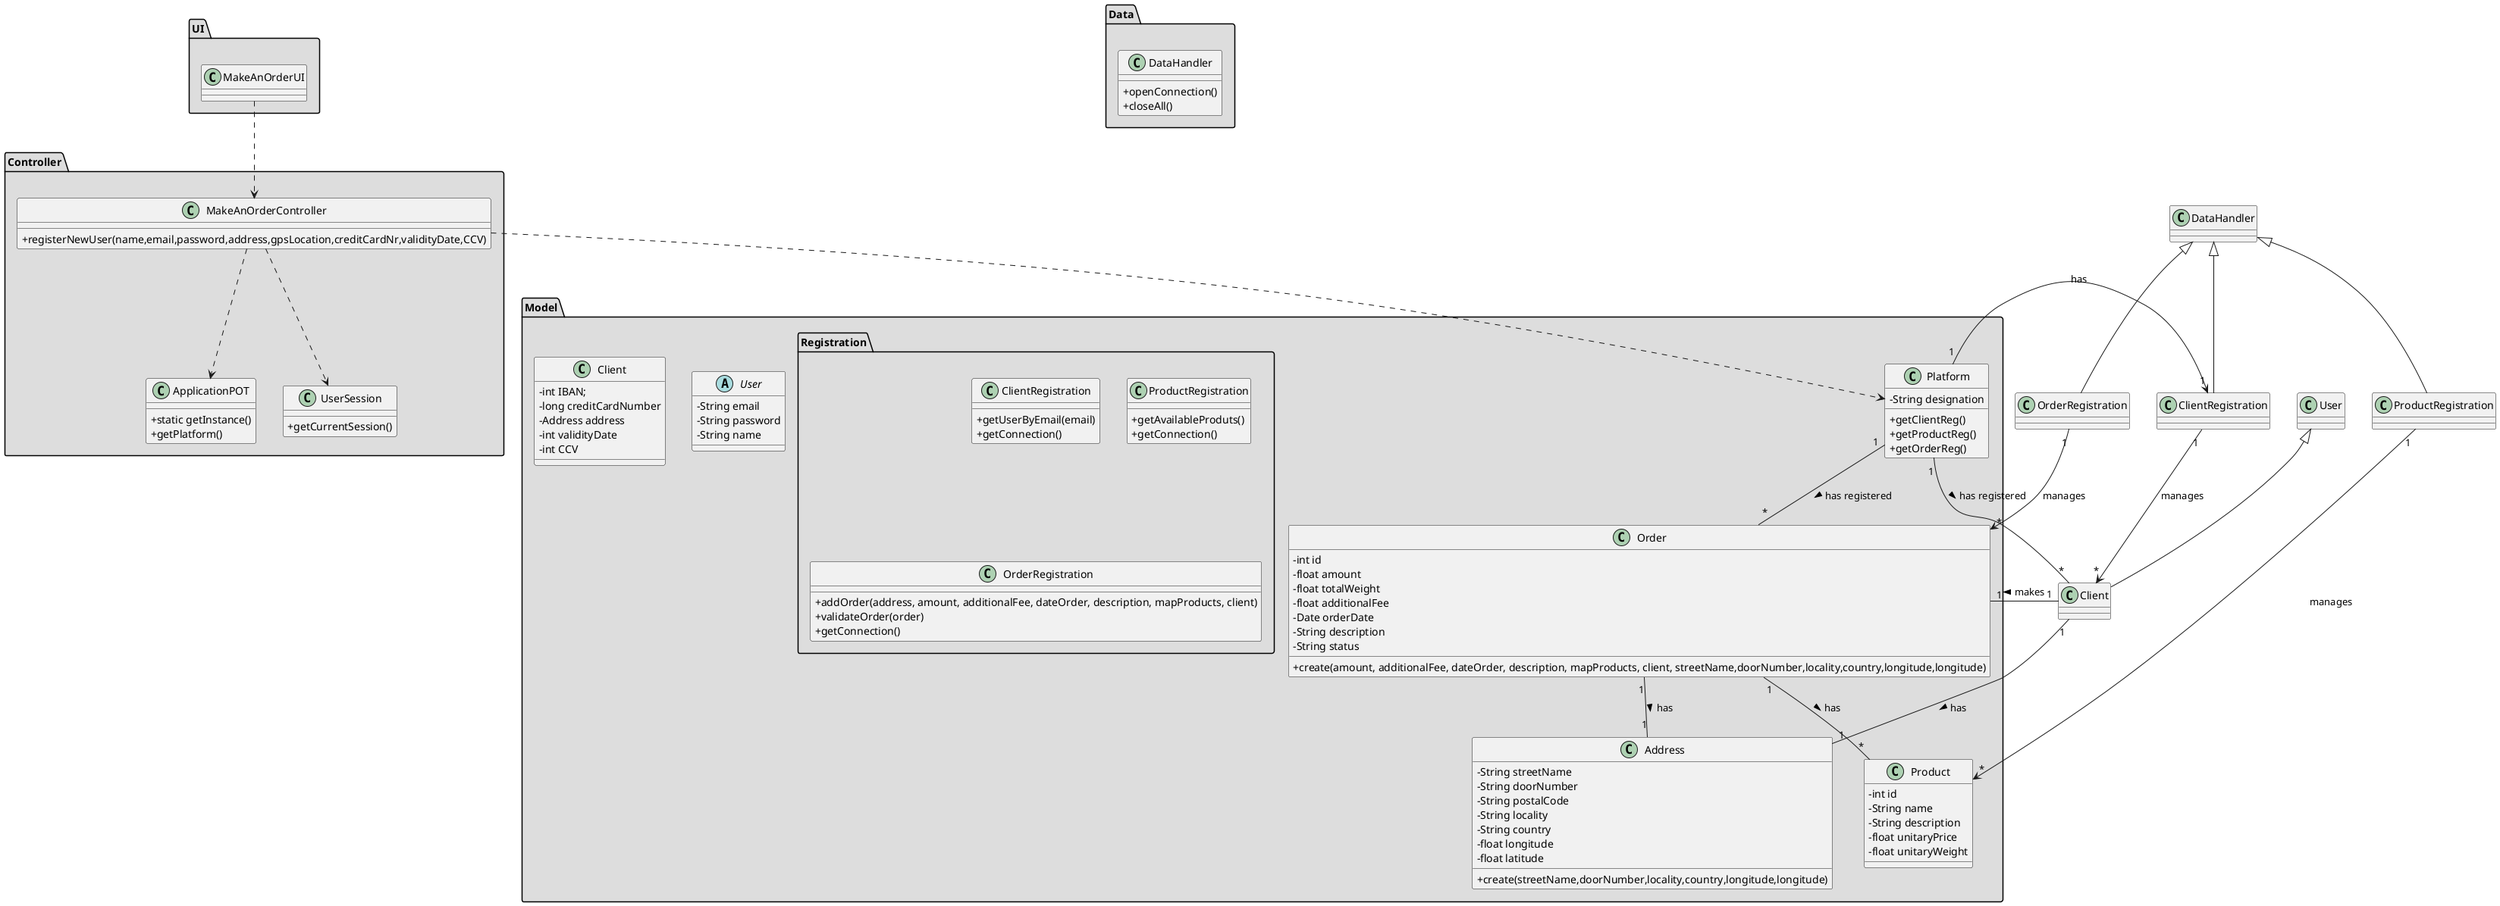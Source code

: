 @startuml
skinparam classAttributeIconSize 0

package "UI" #DDDDDD {
class MakeAnOrderUI{

}
}


package "Controller" #DDDDDD {
class MakeAnOrderController{
+registerNewUser(name,email,password,address,gpsLocation,creditCardNr,validityDate,CCV)
}

class ApplicationPOT
{
  +static getInstance()
  +getPlatform()
}

class UserSession
{
  +getCurrentSession()
}
}


package "Model" #DDDDDD {
class Platform {
  -String designation
  +getClientReg()
  +getProductReg()
  +getOrderReg()
}
package "Registration" #DDDDDD {
 class ClientRegistration{
     +getUserByEmail(email)
     +getConnection()
 }

 class ProductRegistration{
      +getAvailableProduts()
      +getConnection()
  }

  class OrderRegistration{
       +addOrder(address, amount, additionalFee, dateOrder, description, mapProducts, client)
       +validateOrder(order)
       +getConnection()
   }
 }
}

package "Model" #DDDDDD {
abstract class User{
-String email
-String password
-String name
}

class Client{
-int IBAN;
-long creditCardNumber
-Address address
-int validityDate
-int CCV
}

class Address{
-   String streetName
-   String doorNumber
-   String postalCode
-   String locality
-   String country
-   float longitude
-   float latitude
+create(streetName,doorNumber,locality,country,longitude,longitude)
}

class Order{
-   int id
-   float amount
-   float totalWeight
-   float additionalFee
-   Date orderDate
-   String description
-   String status
+create(amount, additionalFee, dateOrder, description, mapProducts, client, streetName,doorNumber,locality,country,longitude,longitude)
}

class Product{
-   int id
-   String name
-   String description
-   float unitaryPrice
-   float unitaryWeight
}

}


package "Data" #DDDDDD {
class DataHandler{
    +openConnection()
    +closeAll()
}
}

class ClientRegistration extends DataHandler
class ProductRegistration extends DataHandler
class OrderRegistration extends DataHandler

class Client extends User

MakeAnOrderUI ..> MakeAnOrderController
MakeAnOrderController ..> Platform
MakeAnOrderController ..> ApplicationPOT
MakeAnOrderController ..> UserSession
Platform "1" --> "1" ClientRegistration : has
ClientRegistration "1" --> "*" Client : manages
ProductRegistration "1" --> "*" Product : manages
OrderRegistration "1" --> "*" Order : manages

Platform "1" -- "*" Client : has registered >
Platform "1" -- "*" Order : has registered >
Order "1" -- "*" Product : has >
Client "1" -- "1" Order : makes >
Client "1" -- "1" Address : has >
Order "1" -- "1" Address : has >

@enduml
